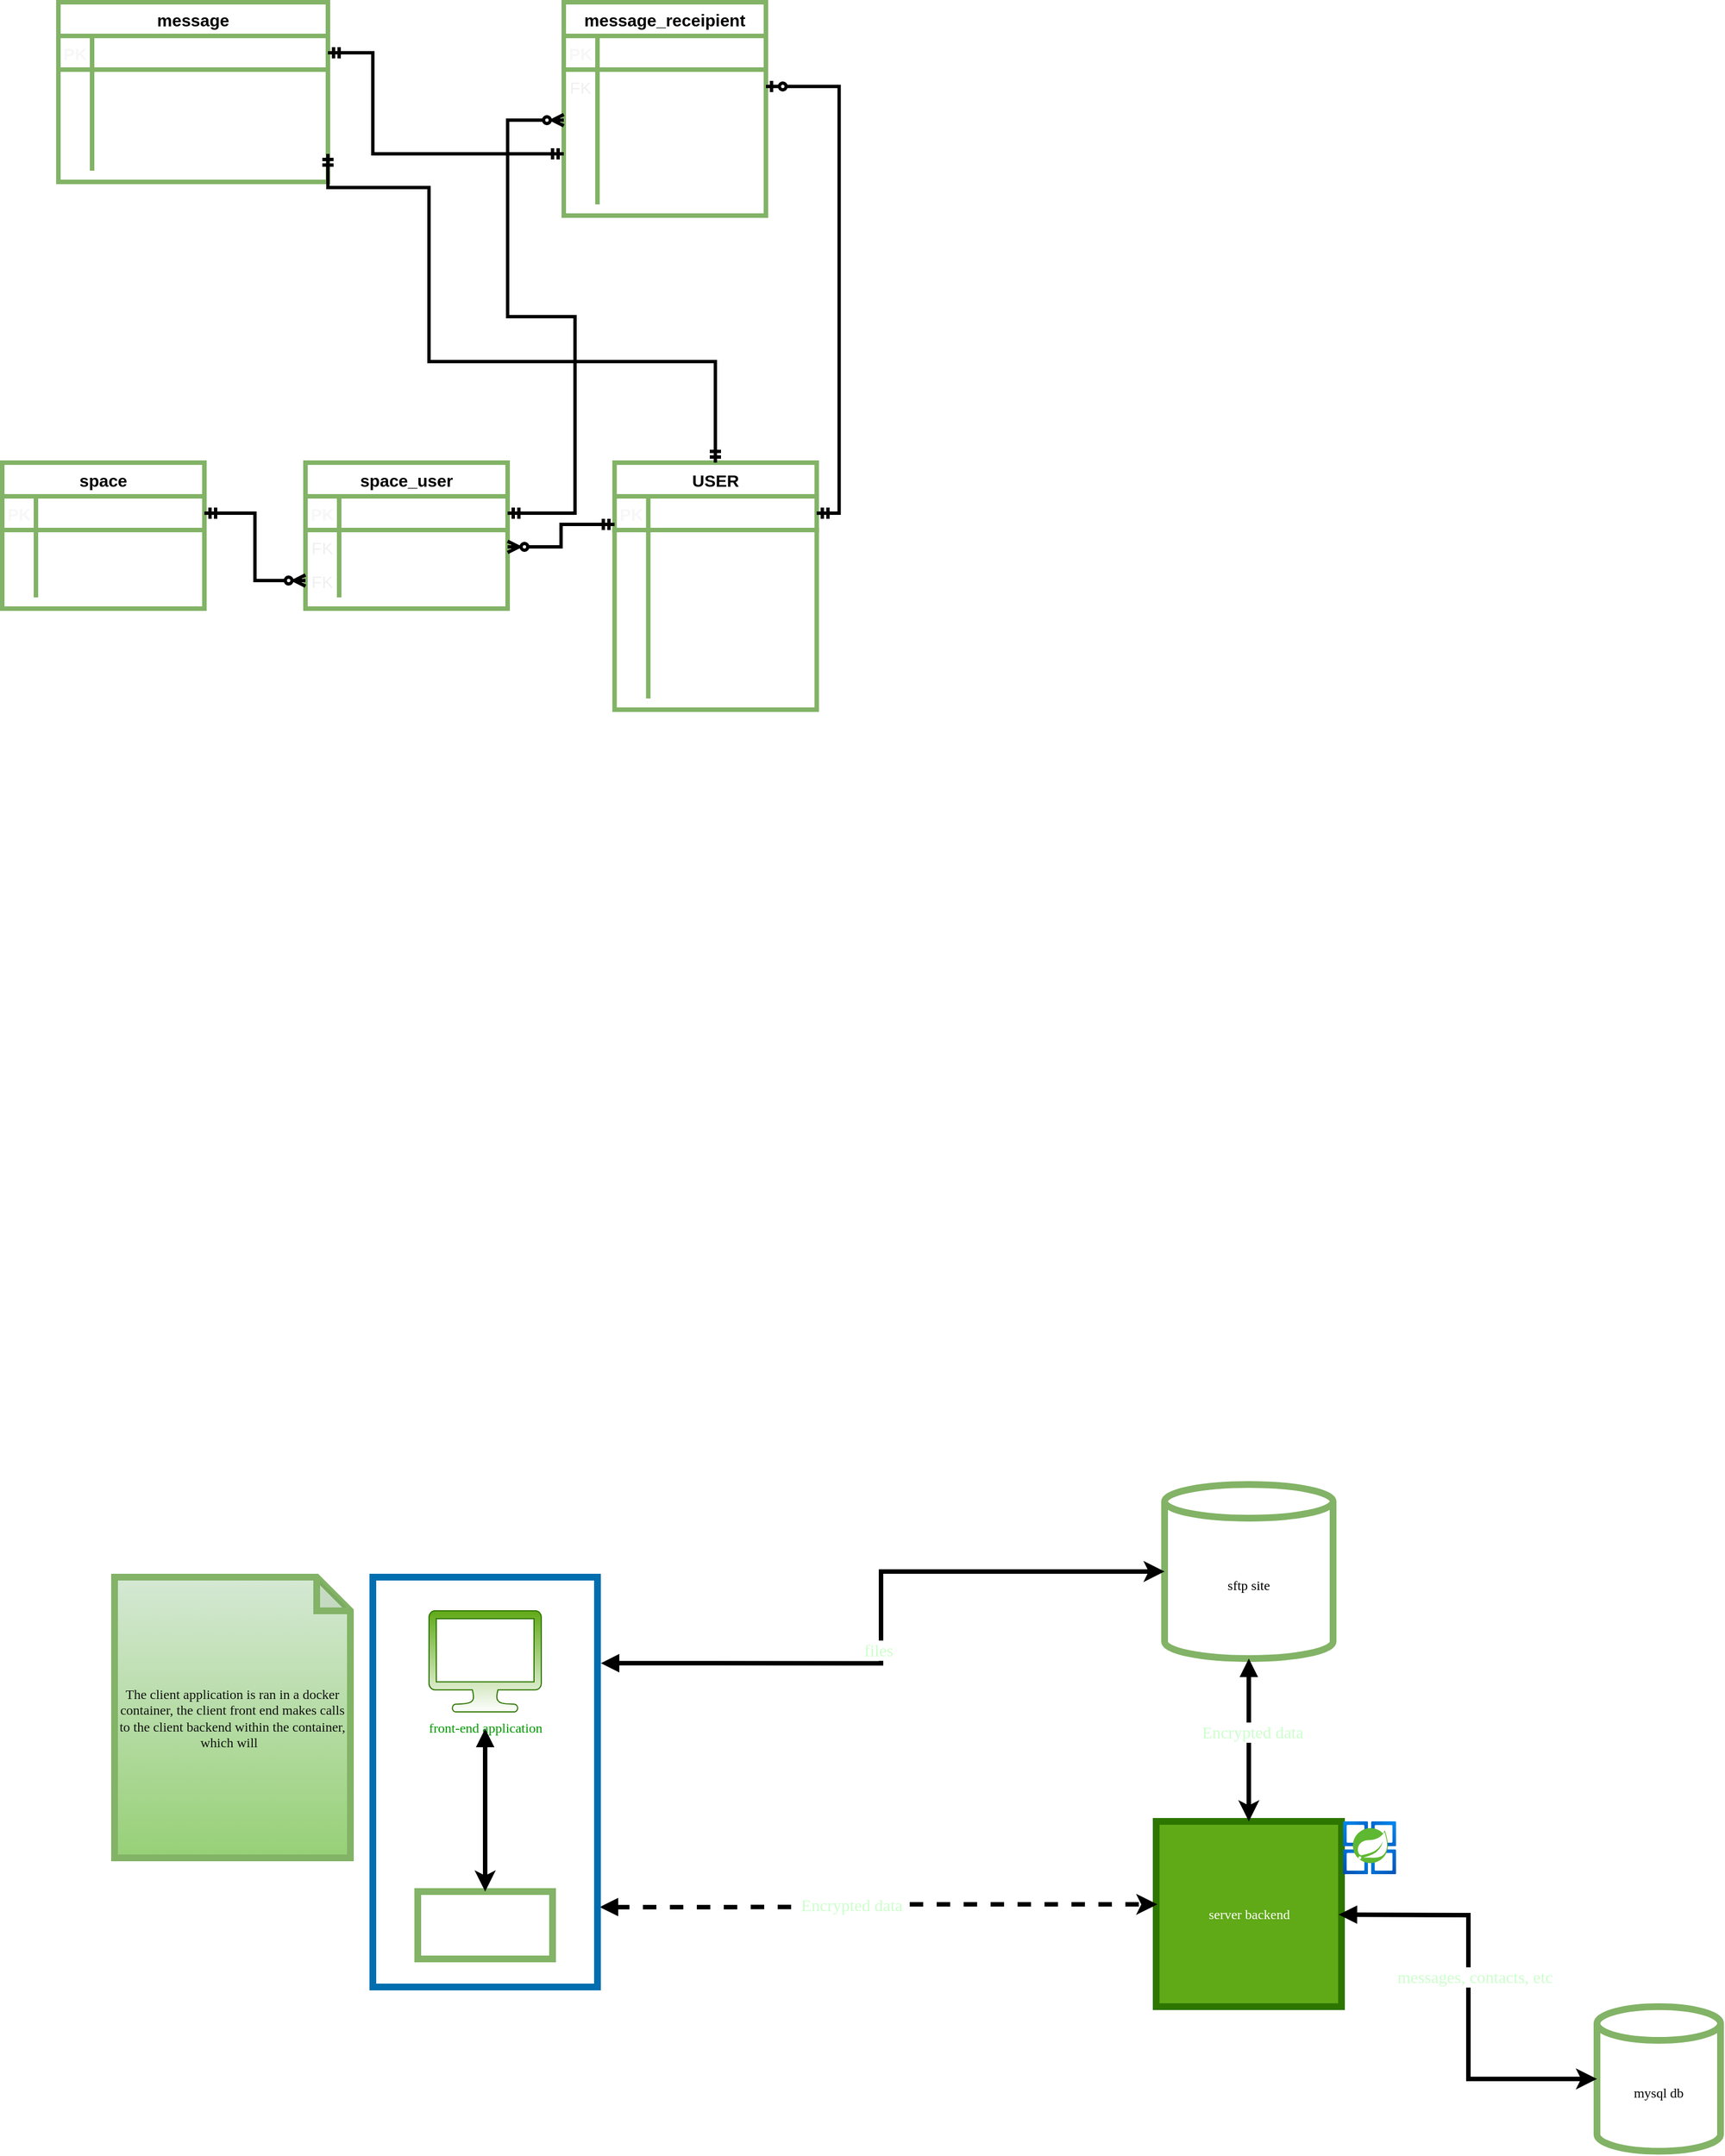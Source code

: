 <mxfile version="16.2.4" type="github">
  <diagram id="uitrMO1AaJZe0HgwEuxK" name="Page-1">
    <mxGraphModel dx="2470" dy="3178" grid="0" gridSize="10" guides="0" tooltips="1" connect="1" arrows="1" fold="1" page="1" pageScale="1" pageWidth="850" pageHeight="1100" math="0" shadow="0">
      <root>
        <mxCell id="0" />
        <mxCell id="1" parent="0" />
        <mxCell id="pYnr8Tc2lTxlnqV0wQ_2-9" value="mysql db" style="shape=cylinder3;whiteSpace=wrap;html=1;boundedLbl=1;backgroundOutline=1;size=15;fontFamily=Lucida Console;strokeWidth=6;gradientDirection=south;fillColor=none;strokeColor=#82b366;" parent="1" vertex="1">
          <mxGeometry x="1100" y="415" width="110" height="128.75" as="geometry" />
        </mxCell>
        <mxCell id="pYnr8Tc2lTxlnqV0wQ_2-22" value="sftp site&lt;br&gt;" style="shape=cylinder3;whiteSpace=wrap;html=1;boundedLbl=1;backgroundOutline=1;size=15;fontFamily=Lucida Console;strokeWidth=6;gradientDirection=south;fillColor=none;strokeColor=#82b366;" parent="1" vertex="1">
          <mxGeometry x="715" y="-50" width="150" height="155" as="geometry" />
        </mxCell>
        <mxCell id="pYnr8Tc2lTxlnqV0wQ_2-23" value="server backend" style="whiteSpace=wrap;html=1;aspect=fixed;shadow=0;labelBackgroundColor=none;fontFamily=Lucida Console;strokeWidth=6;gradientDirection=south;fillColor=#60a917;fontColor=#ffffff;strokeColor=#2D7600;" parent="1" vertex="1">
          <mxGeometry x="707.5" y="250" width="165" height="165" as="geometry" />
        </mxCell>
        <mxCell id="pYnr8Tc2lTxlnqV0wQ_2-38" style="edgeStyle=orthogonalEdgeStyle;rounded=0;jumpSize=6;orthogonalLoop=1;jettySize=auto;html=1;exitX=1.01;exitY=0.805;exitDx=0;exitDy=0;entryX=0.006;entryY=0.448;entryDx=0;entryDy=0;fontFamily=Lucida Console;fontColor=#CCFFCC;startArrow=block;startFill=1;sourcePerimeterSpacing=15;targetPerimeterSpacing=49;strokeWidth=4;strokeColor=default;dashed=1;exitPerimeter=0;entryPerimeter=0;" parent="1" source="pYnr8Tc2lTxlnqV0wQ_2-26" target="pYnr8Tc2lTxlnqV0wQ_2-23" edge="1">
          <mxGeometry relative="1" as="geometry" />
        </mxCell>
        <mxCell id="pYnr8Tc2lTxlnqV0wQ_2-41" value="Encrypted data" style="edgeLabel;html=1;align=center;verticalAlign=middle;resizable=0;points=[];fontFamily=Lucida Console;fontColor=#CCFFCC;fontSize=15;" parent="pYnr8Tc2lTxlnqV0wQ_2-38" vertex="1" connectable="0">
          <mxGeometry x="-0.102" y="3" relative="1" as="geometry">
            <mxPoint as="offset" />
          </mxGeometry>
        </mxCell>
        <mxCell id="pYnr8Tc2lTxlnqV0wQ_2-42" value="The client application is ran in a docker container, the client front end makes calls to the client backend within the container, which will&amp;nbsp;&amp;nbsp;" style="shape=note;whiteSpace=wrap;html=1;backgroundOutline=1;darkOpacity=0.05;shadow=0;labelBackgroundColor=none;fontFamily=Lucida Console;strokeWidth=6;fillColor=#d5e8d4;gradientDirection=south;strokeColor=#82b366;gradientColor=#97d077;labelBorderColor=none;fontColor=#121212;" parent="1" vertex="1">
          <mxGeometry x="-220" y="32.5" width="210" height="250" as="geometry" />
        </mxCell>
        <mxCell id="pYnr8Tc2lTxlnqV0wQ_2-50" value="" style="group" parent="1" vertex="1" connectable="0">
          <mxGeometry x="10" y="32.5" width="215.24" height="365" as="geometry" />
        </mxCell>
        <mxCell id="pYnr8Tc2lTxlnqV0wQ_2-5" value="front-end application" style="sketch=0;pointerEvents=1;shadow=0;dashed=0;html=1;strokeColor=#2D7600;fillColor=#60a917;labelPosition=center;verticalLabelPosition=bottom;verticalAlign=top;outlineConnect=0;align=center;shape=mxgraph.office.devices.lcd_monitor;fontColor=#009900;gradientColor=#ffffff;gradientDirection=south;fontFamily=Lucida Console;container=0;" parent="pYnr8Tc2lTxlnqV0wQ_2-50" vertex="1">
          <mxGeometry x="50" y="30" width="100" height="90" as="geometry" />
        </mxCell>
        <mxCell id="pYnr8Tc2lTxlnqV0wQ_2-7" value="client backend" style="rounded=0;whiteSpace=wrap;html=1;fontFamily=Lucida Console;strokeWidth=6;gradientDirection=south;fillColor=none;strokeColor=#82b366;fontColor=#FFFFFF;labelBackgroundColor=none;shadow=0;container=0;" parent="pYnr8Tc2lTxlnqV0wQ_2-50" vertex="1">
          <mxGeometry x="40" y="280" width="120" height="60" as="geometry" />
        </mxCell>
        <mxCell id="pYnr8Tc2lTxlnqV0wQ_2-16" style="edgeStyle=orthogonalEdgeStyle;rounded=0;orthogonalLoop=1;jettySize=auto;html=1;entryX=0.5;entryY=0;entryDx=0;entryDy=0;fontFamily=Lucida Console;fontColor=#CCFFCC;startArrow=block;startFill=1;sourcePerimeterSpacing=15;targetPerimeterSpacing=49;strokeWidth=4;jumpSize=6;" parent="pYnr8Tc2lTxlnqV0wQ_2-50" source="pYnr8Tc2lTxlnqV0wQ_2-5" target="pYnr8Tc2lTxlnqV0wQ_2-7" edge="1">
          <mxGeometry relative="1" as="geometry" />
        </mxCell>
        <mxCell id="pYnr8Tc2lTxlnqV0wQ_2-26" value="Docker Container" style="rounded=0;whiteSpace=wrap;html=1;shadow=0;labelBackgroundColor=none;fontFamily=Lucida Console;fontColor=#ffffff;strokeWidth=6;fillColor=none;gradientDirection=south;strokeColor=#006EAF;verticalAlign=top;container=0;" parent="pYnr8Tc2lTxlnqV0wQ_2-50" vertex="1">
          <mxGeometry width="200" height="365" as="geometry" />
        </mxCell>
        <mxCell id="LIlcAr5X8soDFpDNZf75-2" value="" style="shape=image;html=1;verticalAlign=top;verticalLabelPosition=bottom;labelBackgroundColor=#ffffff;imageAspect=0;aspect=fixed;image=https://cdn0.iconfinder.com/data/icons/social-media-2127/48/social_media_social_media_logo_docker-128.png;shadow=0;labelBorderColor=none;fontFamily=Lucida Console;fontSize=39;fontColor=#000033;strokeWidth=9;fillColor=default;gradientColor=none;gradientDirection=south;" vertex="1" parent="1">
          <mxGeometry x="170" y="-30" width="75" height="75" as="geometry" />
        </mxCell>
        <mxCell id="LIlcAr5X8soDFpDNZf75-8" style="edgeStyle=orthogonalEdgeStyle;rounded=0;jumpSize=6;orthogonalLoop=1;jettySize=auto;html=1;exitX=1.015;exitY=0.21;exitDx=0;exitDy=0;entryX=0;entryY=0.5;entryDx=0;entryDy=0;fontFamily=Lucida Console;fontColor=#CCFFCC;startArrow=block;startFill=1;sourcePerimeterSpacing=15;targetPerimeterSpacing=49;strokeWidth=4;strokeColor=default;exitPerimeter=0;entryPerimeter=0;" edge="1" parent="1" source="pYnr8Tc2lTxlnqV0wQ_2-26" target="pYnr8Tc2lTxlnqV0wQ_2-22">
          <mxGeometry relative="1" as="geometry">
            <mxPoint x="211" y="89.905" as="sourcePoint" />
            <mxPoint x="699.99" y="90.0" as="targetPoint" />
          </mxGeometry>
        </mxCell>
        <mxCell id="LIlcAr5X8soDFpDNZf75-9" value="files" style="edgeLabel;html=1;align=center;verticalAlign=middle;resizable=0;points=[];fontFamily=Lucida Console;fontColor=#CCFFCC;fontSize=15;" vertex="1" connectable="0" parent="LIlcAr5X8soDFpDNZf75-8">
          <mxGeometry x="-0.102" y="3" relative="1" as="geometry">
            <mxPoint as="offset" />
          </mxGeometry>
        </mxCell>
        <mxCell id="LIlcAr5X8soDFpDNZf75-11" style="edgeStyle=orthogonalEdgeStyle;rounded=0;jumpSize=6;orthogonalLoop=1;jettySize=auto;html=1;exitX=0.5;exitY=1;exitDx=0;exitDy=0;entryX=0.5;entryY=0;entryDx=0;entryDy=0;fontFamily=Lucida Console;fontColor=#CCFFCC;startArrow=block;startFill=1;sourcePerimeterSpacing=15;targetPerimeterSpacing=49;strokeWidth=4;strokeColor=default;exitPerimeter=0;" edge="1" parent="1" source="pYnr8Tc2lTxlnqV0wQ_2-22" target="pYnr8Tc2lTxlnqV0wQ_2-23">
          <mxGeometry relative="1" as="geometry">
            <mxPoint x="222" y="336.325" as="sourcePoint" />
            <mxPoint x="710.99" y="333.92" as="targetPoint" />
          </mxGeometry>
        </mxCell>
        <mxCell id="LIlcAr5X8soDFpDNZf75-12" value="Encrypted data" style="edgeLabel;html=1;align=center;verticalAlign=middle;resizable=0;points=[];fontFamily=Lucida Console;fontColor=#CCFFCC;fontSize=15;" vertex="1" connectable="0" parent="LIlcAr5X8soDFpDNZf75-11">
          <mxGeometry x="-0.102" y="3" relative="1" as="geometry">
            <mxPoint as="offset" />
          </mxGeometry>
        </mxCell>
        <mxCell id="LIlcAr5X8soDFpDNZf75-13" value="" style="aspect=fixed;html=1;points=[];align=center;image;fontSize=12;image=img/lib/azure2/compute/Azure_Spring_Cloud.svg;" vertex="1" parent="1">
          <mxGeometry x="872.5" y="250" width="50" height="47.06" as="geometry" />
        </mxCell>
        <mxCell id="LIlcAr5X8soDFpDNZf75-16" style="edgeStyle=orthogonalEdgeStyle;rounded=0;jumpSize=6;orthogonalLoop=1;jettySize=auto;html=1;entryX=0;entryY=0.5;entryDx=0;entryDy=0;fontFamily=Lucida Console;fontColor=#CCFFCC;startArrow=block;startFill=1;sourcePerimeterSpacing=15;targetPerimeterSpacing=49;strokeWidth=4;strokeColor=default;entryPerimeter=0;" edge="1" parent="1" target="pYnr8Tc2lTxlnqV0wQ_2-9">
          <mxGeometry relative="1" as="geometry">
            <mxPoint x="870" y="333" as="sourcePoint" />
            <mxPoint x="865" y="509" as="targetPoint" />
          </mxGeometry>
        </mxCell>
        <mxCell id="LIlcAr5X8soDFpDNZf75-17" value="messages, contacts, etc" style="edgeLabel;html=1;align=center;verticalAlign=middle;resizable=0;points=[];fontFamily=Lucida Console;fontColor=#CCFFCC;fontSize=15;" vertex="1" connectable="0" parent="LIlcAr5X8soDFpDNZf75-16">
          <mxGeometry x="-0.102" y="3" relative="1" as="geometry">
            <mxPoint x="2" y="1" as="offset" />
          </mxGeometry>
        </mxCell>
        <mxCell id="LIlcAr5X8soDFpDNZf75-38" value="USER" style="shape=table;startSize=30;container=1;collapsible=1;childLayout=tableLayout;fixedRows=1;rowLines=0;fontStyle=1;align=center;resizeLast=1;labelBackgroundColor=none;labelBorderColor=none;fontSize=15;strokeWidth=4;fillColor=none;gradientColor=#97d077;strokeColor=#82b366;" vertex="1" parent="1">
          <mxGeometry x="225.24" y="-960" width="180" height="220" as="geometry" />
        </mxCell>
        <mxCell id="LIlcAr5X8soDFpDNZf75-39" value="" style="shape=tableRow;horizontal=0;startSize=0;swimlaneHead=0;swimlaneBody=0;fillColor=none;collapsible=0;dropTarget=0;points=[[0,0.5],[1,0.5]];portConstraint=eastwest;top=0;left=0;right=0;bottom=1;labelBackgroundColor=none;labelBorderColor=none;fontSize=15;strokeWidth=4;gradientColor=#97d077;strokeColor=#82b366;" vertex="1" parent="LIlcAr5X8soDFpDNZf75-38">
          <mxGeometry y="30" width="180" height="30" as="geometry" />
        </mxCell>
        <mxCell id="LIlcAr5X8soDFpDNZf75-40" value="PK" style="shape=partialRectangle;connectable=0;fillColor=none;top=0;left=0;bottom=0;right=0;fontStyle=1;overflow=hidden;labelBackgroundColor=none;labelBorderColor=none;fontSize=15;fontColor=#F7F7F7;strokeWidth=4;" vertex="1" parent="LIlcAr5X8soDFpDNZf75-39">
          <mxGeometry width="30" height="30" as="geometry">
            <mxRectangle width="30" height="30" as="alternateBounds" />
          </mxGeometry>
        </mxCell>
        <mxCell id="LIlcAr5X8soDFpDNZf75-41" value="id" style="shape=partialRectangle;connectable=0;fillColor=none;top=0;left=0;bottom=0;right=0;align=left;spacingLeft=6;fontStyle=5;overflow=hidden;labelBackgroundColor=none;labelBorderColor=none;fontSize=15;fontColor=#FFFFFF;strokeWidth=4;" vertex="1" parent="LIlcAr5X8soDFpDNZf75-39">
          <mxGeometry x="30" width="150" height="30" as="geometry">
            <mxRectangle width="150" height="30" as="alternateBounds" />
          </mxGeometry>
        </mxCell>
        <mxCell id="LIlcAr5X8soDFpDNZf75-42" value="" style="shape=tableRow;horizontal=0;startSize=0;swimlaneHead=0;swimlaneBody=0;fillColor=none;collapsible=0;dropTarget=0;points=[[0,0.5],[1,0.5]];portConstraint=eastwest;top=0;left=0;right=0;bottom=0;labelBackgroundColor=none;labelBorderColor=none;fontSize=15;fontColor=#121212;strokeWidth=4;" vertex="1" parent="LIlcAr5X8soDFpDNZf75-38">
          <mxGeometry y="60" width="180" height="30" as="geometry" />
        </mxCell>
        <mxCell id="LIlcAr5X8soDFpDNZf75-43" value="" style="shape=partialRectangle;connectable=0;fillColor=none;top=0;left=0;bottom=0;right=0;editable=1;overflow=hidden;labelBackgroundColor=none;labelBorderColor=none;fontSize=15;fontColor=#F0F0F0;strokeWidth=4;" vertex="1" parent="LIlcAr5X8soDFpDNZf75-42">
          <mxGeometry width="30" height="30" as="geometry">
            <mxRectangle width="30" height="30" as="alternateBounds" />
          </mxGeometry>
        </mxCell>
        <mxCell id="LIlcAr5X8soDFpDNZf75-44" value="user_name" style="shape=partialRectangle;connectable=0;fillColor=none;top=0;left=0;bottom=0;right=0;align=left;spacingLeft=6;overflow=hidden;labelBackgroundColor=none;labelBorderColor=none;fontSize=15;fontColor=#FFFFFF;strokeWidth=4;" vertex="1" parent="LIlcAr5X8soDFpDNZf75-42">
          <mxGeometry x="30" width="150" height="30" as="geometry">
            <mxRectangle width="150" height="30" as="alternateBounds" />
          </mxGeometry>
        </mxCell>
        <mxCell id="LIlcAr5X8soDFpDNZf75-64" value="" style="shape=tableRow;horizontal=0;startSize=0;swimlaneHead=0;swimlaneBody=0;fillColor=none;collapsible=0;dropTarget=0;points=[[0,0.5],[1,0.5]];portConstraint=eastwest;top=0;left=0;right=0;bottom=0;labelBackgroundColor=none;labelBorderColor=none;fontSize=15;fontColor=#121212;strokeWidth=4;" vertex="1" parent="LIlcAr5X8soDFpDNZf75-38">
          <mxGeometry y="90" width="180" height="30" as="geometry" />
        </mxCell>
        <mxCell id="LIlcAr5X8soDFpDNZf75-65" value="" style="shape=partialRectangle;connectable=0;fillColor=none;top=0;left=0;bottom=0;right=0;editable=1;overflow=hidden;labelBackgroundColor=none;labelBorderColor=none;fontSize=15;fontColor=#F0F0F0;strokeWidth=4;" vertex="1" parent="LIlcAr5X8soDFpDNZf75-64">
          <mxGeometry width="30" height="30" as="geometry">
            <mxRectangle width="30" height="30" as="alternateBounds" />
          </mxGeometry>
        </mxCell>
        <mxCell id="LIlcAr5X8soDFpDNZf75-66" value="password" style="shape=partialRectangle;connectable=0;fillColor=none;top=0;left=0;bottom=0;right=0;align=left;spacingLeft=6;overflow=hidden;labelBackgroundColor=none;labelBorderColor=none;fontSize=15;fontColor=#FFFFFF;strokeWidth=4;" vertex="1" parent="LIlcAr5X8soDFpDNZf75-64">
          <mxGeometry x="30" width="150" height="30" as="geometry">
            <mxRectangle width="150" height="30" as="alternateBounds" />
          </mxGeometry>
        </mxCell>
        <mxCell id="LIlcAr5X8soDFpDNZf75-67" value="" style="shape=tableRow;horizontal=0;startSize=0;swimlaneHead=0;swimlaneBody=0;fillColor=none;collapsible=0;dropTarget=0;points=[[0,0.5],[1,0.5]];portConstraint=eastwest;top=0;left=0;right=0;bottom=0;labelBackgroundColor=none;labelBorderColor=none;fontSize=15;fontColor=#121212;strokeWidth=4;" vertex="1" parent="LIlcAr5X8soDFpDNZf75-38">
          <mxGeometry y="120" width="180" height="30" as="geometry" />
        </mxCell>
        <mxCell id="LIlcAr5X8soDFpDNZf75-68" value="" style="shape=partialRectangle;connectable=0;fillColor=none;top=0;left=0;bottom=0;right=0;editable=1;overflow=hidden;labelBackgroundColor=none;labelBorderColor=none;fontSize=15;fontColor=#F0F0F0;strokeWidth=4;" vertex="1" parent="LIlcAr5X8soDFpDNZf75-67">
          <mxGeometry width="30" height="30" as="geometry">
            <mxRectangle width="30" height="30" as="alternateBounds" />
          </mxGeometry>
        </mxCell>
        <mxCell id="LIlcAr5X8soDFpDNZf75-69" value="first name" style="shape=partialRectangle;connectable=0;fillColor=none;top=0;left=0;bottom=0;right=0;align=left;spacingLeft=6;overflow=hidden;labelBackgroundColor=none;labelBorderColor=none;fontSize=15;fontColor=#FFFFFF;strokeWidth=4;" vertex="1" parent="LIlcAr5X8soDFpDNZf75-67">
          <mxGeometry x="30" width="150" height="30" as="geometry">
            <mxRectangle width="150" height="30" as="alternateBounds" />
          </mxGeometry>
        </mxCell>
        <mxCell id="LIlcAr5X8soDFpDNZf75-76" value="" style="shape=tableRow;horizontal=0;startSize=0;swimlaneHead=0;swimlaneBody=0;fillColor=none;collapsible=0;dropTarget=0;points=[[0,0.5],[1,0.5]];portConstraint=eastwest;top=0;left=0;right=0;bottom=0;labelBackgroundColor=none;labelBorderColor=none;fontSize=15;fontColor=#121212;strokeWidth=4;" vertex="1" parent="LIlcAr5X8soDFpDNZf75-38">
          <mxGeometry y="150" width="180" height="30" as="geometry" />
        </mxCell>
        <mxCell id="LIlcAr5X8soDFpDNZf75-77" value="           " style="shape=partialRectangle;connectable=0;fillColor=none;top=0;left=0;bottom=0;right=0;editable=1;overflow=hidden;labelBackgroundColor=none;labelBorderColor=none;fontSize=15;fontColor=#F0F0F0;strokeWidth=4;" vertex="1" parent="LIlcAr5X8soDFpDNZf75-76">
          <mxGeometry width="30" height="30" as="geometry">
            <mxRectangle width="30" height="30" as="alternateBounds" />
          </mxGeometry>
        </mxCell>
        <mxCell id="LIlcAr5X8soDFpDNZf75-78" value="last_name" style="shape=partialRectangle;connectable=0;fillColor=none;top=0;left=0;bottom=0;right=0;align=left;spacingLeft=6;overflow=hidden;labelBackgroundColor=none;labelBorderColor=none;fontSize=15;fontColor=#FFFFFF;strokeWidth=4;" vertex="1" parent="LIlcAr5X8soDFpDNZf75-76">
          <mxGeometry x="30" width="150" height="30" as="geometry">
            <mxRectangle width="150" height="30" as="alternateBounds" />
          </mxGeometry>
        </mxCell>
        <mxCell id="LIlcAr5X8soDFpDNZf75-79" value="" style="shape=tableRow;horizontal=0;startSize=0;swimlaneHead=0;swimlaneBody=0;fillColor=none;collapsible=0;dropTarget=0;points=[[0,0.5],[1,0.5]];portConstraint=eastwest;top=0;left=0;right=0;bottom=0;labelBackgroundColor=none;labelBorderColor=none;fontSize=15;fontColor=#121212;strokeWidth=4;" vertex="1" parent="LIlcAr5X8soDFpDNZf75-38">
          <mxGeometry y="180" width="180" height="30" as="geometry" />
        </mxCell>
        <mxCell id="LIlcAr5X8soDFpDNZf75-80" value="           " style="shape=partialRectangle;connectable=0;fillColor=none;top=0;left=0;bottom=0;right=0;editable=1;overflow=hidden;labelBackgroundColor=none;labelBorderColor=none;fontSize=15;fontColor=#F0F0F0;strokeWidth=4;" vertex="1" parent="LIlcAr5X8soDFpDNZf75-79">
          <mxGeometry width="30" height="30" as="geometry">
            <mxRectangle width="30" height="30" as="alternateBounds" />
          </mxGeometry>
        </mxCell>
        <mxCell id="LIlcAr5X8soDFpDNZf75-81" value="biography" style="shape=partialRectangle;connectable=0;fillColor=none;top=0;left=0;bottom=0;right=0;align=left;spacingLeft=6;overflow=hidden;labelBackgroundColor=none;labelBorderColor=none;fontSize=15;fontColor=#FFFFFF;strokeWidth=4;" vertex="1" parent="LIlcAr5X8soDFpDNZf75-79">
          <mxGeometry x="30" width="150" height="30" as="geometry">
            <mxRectangle width="150" height="30" as="alternateBounds" />
          </mxGeometry>
        </mxCell>
        <mxCell id="LIlcAr5X8soDFpDNZf75-82" value="message_receipient" style="shape=table;startSize=30;container=1;collapsible=1;childLayout=tableLayout;fixedRows=1;rowLines=0;fontStyle=1;align=center;resizeLast=1;labelBackgroundColor=none;labelBorderColor=none;fontSize=15;strokeWidth=4;fillColor=none;gradientColor=#97d077;strokeColor=#82b366;" vertex="1" parent="1">
          <mxGeometry x="180" y="-1370" width="180" height="190" as="geometry" />
        </mxCell>
        <mxCell id="LIlcAr5X8soDFpDNZf75-83" value="" style="shape=tableRow;horizontal=0;startSize=0;swimlaneHead=0;swimlaneBody=0;fillColor=none;collapsible=0;dropTarget=0;points=[[0,0.5],[1,0.5]];portConstraint=eastwest;top=0;left=0;right=0;bottom=1;labelBackgroundColor=none;labelBorderColor=none;fontSize=15;strokeWidth=4;gradientColor=#97d077;strokeColor=#82b366;" vertex="1" parent="LIlcAr5X8soDFpDNZf75-82">
          <mxGeometry y="30" width="180" height="30" as="geometry" />
        </mxCell>
        <mxCell id="LIlcAr5X8soDFpDNZf75-84" value="PK" style="shape=partialRectangle;connectable=0;fillColor=none;top=0;left=0;bottom=0;right=0;fontStyle=1;overflow=hidden;labelBackgroundColor=none;labelBorderColor=none;fontSize=15;fontColor=#F7F7F7;strokeWidth=4;" vertex="1" parent="LIlcAr5X8soDFpDNZf75-83">
          <mxGeometry width="30" height="30" as="geometry">
            <mxRectangle width="30" height="30" as="alternateBounds" />
          </mxGeometry>
        </mxCell>
        <mxCell id="LIlcAr5X8soDFpDNZf75-85" value="id" style="shape=partialRectangle;connectable=0;fillColor=none;top=0;left=0;bottom=0;right=0;align=left;spacingLeft=6;fontStyle=5;overflow=hidden;labelBackgroundColor=none;labelBorderColor=none;fontSize=15;fontColor=#FFFFFF;strokeWidth=4;" vertex="1" parent="LIlcAr5X8soDFpDNZf75-83">
          <mxGeometry x="30" width="150" height="30" as="geometry">
            <mxRectangle width="150" height="30" as="alternateBounds" />
          </mxGeometry>
        </mxCell>
        <mxCell id="LIlcAr5X8soDFpDNZf75-89" value="" style="shape=tableRow;horizontal=0;startSize=0;swimlaneHead=0;swimlaneBody=0;fillColor=none;collapsible=0;dropTarget=0;points=[[0,0.5],[1,0.5]];portConstraint=eastwest;top=0;left=0;right=0;bottom=0;labelBackgroundColor=none;labelBorderColor=none;fontSize=15;fontColor=#121212;strokeWidth=4;" vertex="1" parent="LIlcAr5X8soDFpDNZf75-82">
          <mxGeometry y="60" width="180" height="30" as="geometry" />
        </mxCell>
        <mxCell id="LIlcAr5X8soDFpDNZf75-90" value="FK" style="shape=partialRectangle;connectable=0;fillColor=none;top=0;left=0;bottom=0;right=0;editable=1;overflow=hidden;labelBackgroundColor=none;labelBorderColor=none;fontSize=15;fontColor=#F0F0F0;strokeWidth=4;" vertex="1" parent="LIlcAr5X8soDFpDNZf75-89">
          <mxGeometry width="30" height="30" as="geometry">
            <mxRectangle width="30" height="30" as="alternateBounds" />
          </mxGeometry>
        </mxCell>
        <mxCell id="LIlcAr5X8soDFpDNZf75-91" value="RECIPIENT_ID" style="shape=partialRectangle;connectable=0;fillColor=none;top=0;left=0;bottom=0;right=0;align=left;spacingLeft=6;overflow=hidden;labelBackgroundColor=none;labelBorderColor=none;fontSize=15;fontColor=#FFFFFF;strokeWidth=4;" vertex="1" parent="LIlcAr5X8soDFpDNZf75-89">
          <mxGeometry x="30" width="150" height="30" as="geometry">
            <mxRectangle width="150" height="30" as="alternateBounds" />
          </mxGeometry>
        </mxCell>
        <mxCell id="LIlcAr5X8soDFpDNZf75-92" value="" style="shape=tableRow;horizontal=0;startSize=0;swimlaneHead=0;swimlaneBody=0;fillColor=none;collapsible=0;dropTarget=0;points=[[0,0.5],[1,0.5]];portConstraint=eastwest;top=0;left=0;right=0;bottom=0;labelBackgroundColor=none;labelBorderColor=none;fontSize=15;fontColor=#121212;strokeWidth=4;" vertex="1" parent="LIlcAr5X8soDFpDNZf75-82">
          <mxGeometry y="90" width="180" height="30" as="geometry" />
        </mxCell>
        <mxCell id="LIlcAr5X8soDFpDNZf75-93" value="" style="shape=partialRectangle;connectable=0;fillColor=none;top=0;left=0;bottom=0;right=0;editable=1;overflow=hidden;labelBackgroundColor=none;labelBorderColor=none;fontSize=15;fontColor=#F0F0F0;strokeWidth=4;" vertex="1" parent="LIlcAr5X8soDFpDNZf75-92">
          <mxGeometry width="30" height="30" as="geometry">
            <mxRectangle width="30" height="30" as="alternateBounds" />
          </mxGeometry>
        </mxCell>
        <mxCell id="LIlcAr5X8soDFpDNZf75-94" value="SPACE_USER_ID " style="shape=partialRectangle;connectable=0;fillColor=none;top=0;left=0;bottom=0;right=0;align=left;spacingLeft=6;overflow=hidden;labelBackgroundColor=none;labelBorderColor=none;fontSize=15;fontColor=#FFFFFF;strokeWidth=4;" vertex="1" parent="LIlcAr5X8soDFpDNZf75-92">
          <mxGeometry x="30" width="150" height="30" as="geometry">
            <mxRectangle width="150" height="30" as="alternateBounds" />
          </mxGeometry>
        </mxCell>
        <mxCell id="LIlcAr5X8soDFpDNZf75-95" value="" style="shape=tableRow;horizontal=0;startSize=0;swimlaneHead=0;swimlaneBody=0;fillColor=none;collapsible=0;dropTarget=0;points=[[0,0.5],[1,0.5]];portConstraint=eastwest;top=0;left=0;right=0;bottom=0;labelBackgroundColor=none;labelBorderColor=none;fontSize=15;fontColor=#121212;strokeWidth=4;" vertex="1" parent="LIlcAr5X8soDFpDNZf75-82">
          <mxGeometry y="120" width="180" height="30" as="geometry" />
        </mxCell>
        <mxCell id="LIlcAr5X8soDFpDNZf75-96" value="           " style="shape=partialRectangle;connectable=0;fillColor=none;top=0;left=0;bottom=0;right=0;editable=1;overflow=hidden;labelBackgroundColor=none;labelBorderColor=none;fontSize=15;fontColor=#F0F0F0;strokeWidth=4;" vertex="1" parent="LIlcAr5X8soDFpDNZf75-95">
          <mxGeometry width="30" height="30" as="geometry">
            <mxRectangle width="30" height="30" as="alternateBounds" />
          </mxGeometry>
        </mxCell>
        <mxCell id="LIlcAr5X8soDFpDNZf75-97" value="MESSAGE_ID" style="shape=partialRectangle;connectable=0;fillColor=none;top=0;left=0;bottom=0;right=0;align=left;spacingLeft=6;overflow=hidden;labelBackgroundColor=none;labelBorderColor=none;fontSize=15;fontColor=#FFFFFF;strokeWidth=4;" vertex="1" parent="LIlcAr5X8soDFpDNZf75-95">
          <mxGeometry x="30" width="150" height="30" as="geometry">
            <mxRectangle width="150" height="30" as="alternateBounds" />
          </mxGeometry>
        </mxCell>
        <mxCell id="LIlcAr5X8soDFpDNZf75-98" value="" style="shape=tableRow;horizontal=0;startSize=0;swimlaneHead=0;swimlaneBody=0;fillColor=none;collapsible=0;dropTarget=0;points=[[0,0.5],[1,0.5]];portConstraint=eastwest;top=0;left=0;right=0;bottom=0;labelBackgroundColor=none;labelBorderColor=none;fontSize=15;fontColor=#121212;strokeWidth=4;" vertex="1" parent="LIlcAr5X8soDFpDNZf75-82">
          <mxGeometry y="150" width="180" height="30" as="geometry" />
        </mxCell>
        <mxCell id="LIlcAr5X8soDFpDNZf75-99" value="           " style="shape=partialRectangle;connectable=0;fillColor=none;top=0;left=0;bottom=0;right=0;editable=1;overflow=hidden;labelBackgroundColor=none;labelBorderColor=none;fontSize=15;fontColor=#F0F0F0;strokeWidth=4;" vertex="1" parent="LIlcAr5X8soDFpDNZf75-98">
          <mxGeometry width="30" height="30" as="geometry">
            <mxRectangle width="30" height="30" as="alternateBounds" />
          </mxGeometry>
        </mxCell>
        <mxCell id="LIlcAr5X8soDFpDNZf75-100" value="IS READ" style="shape=partialRectangle;connectable=0;fillColor=none;top=0;left=0;bottom=0;right=0;align=left;spacingLeft=6;overflow=hidden;labelBackgroundColor=none;labelBorderColor=none;fontSize=15;fontColor=#FFFFFF;strokeWidth=4;" vertex="1" parent="LIlcAr5X8soDFpDNZf75-98">
          <mxGeometry x="30" width="150" height="30" as="geometry">
            <mxRectangle width="150" height="30" as="alternateBounds" />
          </mxGeometry>
        </mxCell>
        <mxCell id="LIlcAr5X8soDFpDNZf75-101" value="space" style="shape=table;startSize=30;container=1;collapsible=1;childLayout=tableLayout;fixedRows=1;rowLines=0;fontStyle=1;align=center;resizeLast=1;labelBackgroundColor=none;labelBorderColor=none;fontSize=15;strokeWidth=4;fillColor=none;gradientColor=#97d077;strokeColor=#82b366;" vertex="1" parent="1">
          <mxGeometry x="-320" y="-960" width="180" height="130" as="geometry" />
        </mxCell>
        <mxCell id="LIlcAr5X8soDFpDNZf75-102" value="" style="shape=tableRow;horizontal=0;startSize=0;swimlaneHead=0;swimlaneBody=0;fillColor=none;collapsible=0;dropTarget=0;points=[[0,0.5],[1,0.5]];portConstraint=eastwest;top=0;left=0;right=0;bottom=1;labelBackgroundColor=none;labelBorderColor=none;fontSize=15;strokeWidth=4;gradientColor=#97d077;strokeColor=#82b366;" vertex="1" parent="LIlcAr5X8soDFpDNZf75-101">
          <mxGeometry y="30" width="180" height="30" as="geometry" />
        </mxCell>
        <mxCell id="LIlcAr5X8soDFpDNZf75-103" value="PK" style="shape=partialRectangle;connectable=0;fillColor=none;top=0;left=0;bottom=0;right=0;fontStyle=1;overflow=hidden;labelBackgroundColor=none;labelBorderColor=none;fontSize=15;fontColor=#F7F7F7;strokeWidth=4;" vertex="1" parent="LIlcAr5X8soDFpDNZf75-102">
          <mxGeometry width="30" height="30" as="geometry">
            <mxRectangle width="30" height="30" as="alternateBounds" />
          </mxGeometry>
        </mxCell>
        <mxCell id="LIlcAr5X8soDFpDNZf75-104" value="id" style="shape=partialRectangle;connectable=0;fillColor=none;top=0;left=0;bottom=0;right=0;align=left;spacingLeft=6;fontStyle=5;overflow=hidden;labelBackgroundColor=none;labelBorderColor=none;fontSize=15;fontColor=#FFFFFF;strokeWidth=4;" vertex="1" parent="LIlcAr5X8soDFpDNZf75-102">
          <mxGeometry x="30" width="150" height="30" as="geometry">
            <mxRectangle width="150" height="30" as="alternateBounds" />
          </mxGeometry>
        </mxCell>
        <mxCell id="LIlcAr5X8soDFpDNZf75-105" value="" style="shape=tableRow;horizontal=0;startSize=0;swimlaneHead=0;swimlaneBody=0;fillColor=none;collapsible=0;dropTarget=0;points=[[0,0.5],[1,0.5]];portConstraint=eastwest;top=0;left=0;right=0;bottom=0;labelBackgroundColor=none;labelBorderColor=none;fontSize=15;fontColor=#121212;strokeWidth=4;" vertex="1" parent="LIlcAr5X8soDFpDNZf75-101">
          <mxGeometry y="60" width="180" height="30" as="geometry" />
        </mxCell>
        <mxCell id="LIlcAr5X8soDFpDNZf75-106" value="" style="shape=partialRectangle;connectable=0;fillColor=none;top=0;left=0;bottom=0;right=0;editable=1;overflow=hidden;labelBackgroundColor=none;labelBorderColor=none;fontSize=15;fontColor=#F0F0F0;strokeWidth=4;" vertex="1" parent="LIlcAr5X8soDFpDNZf75-105">
          <mxGeometry width="30" height="30" as="geometry">
            <mxRectangle width="30" height="30" as="alternateBounds" />
          </mxGeometry>
        </mxCell>
        <mxCell id="LIlcAr5X8soDFpDNZf75-107" value="name" style="shape=partialRectangle;connectable=0;fillColor=none;top=0;left=0;bottom=0;right=0;align=left;spacingLeft=6;overflow=hidden;labelBackgroundColor=none;labelBorderColor=none;fontSize=15;fontColor=#FFFFFF;strokeWidth=4;" vertex="1" parent="LIlcAr5X8soDFpDNZf75-105">
          <mxGeometry x="30" width="150" height="30" as="geometry">
            <mxRectangle width="150" height="30" as="alternateBounds" />
          </mxGeometry>
        </mxCell>
        <mxCell id="LIlcAr5X8soDFpDNZf75-108" value="" style="shape=tableRow;horizontal=0;startSize=0;swimlaneHead=0;swimlaneBody=0;fillColor=none;collapsible=0;dropTarget=0;points=[[0,0.5],[1,0.5]];portConstraint=eastwest;top=0;left=0;right=0;bottom=0;labelBackgroundColor=none;labelBorderColor=none;fontSize=15;fontColor=#121212;strokeWidth=4;" vertex="1" parent="LIlcAr5X8soDFpDNZf75-101">
          <mxGeometry y="90" width="180" height="30" as="geometry" />
        </mxCell>
        <mxCell id="LIlcAr5X8soDFpDNZf75-109" value="" style="shape=partialRectangle;connectable=0;fillColor=none;top=0;left=0;bottom=0;right=0;editable=1;overflow=hidden;labelBackgroundColor=none;labelBorderColor=none;fontSize=15;fontColor=#F0F0F0;strokeWidth=4;" vertex="1" parent="LIlcAr5X8soDFpDNZf75-108">
          <mxGeometry width="30" height="30" as="geometry">
            <mxRectangle width="30" height="30" as="alternateBounds" />
          </mxGeometry>
        </mxCell>
        <mxCell id="LIlcAr5X8soDFpDNZf75-110" value="created_date" style="shape=partialRectangle;connectable=0;fillColor=none;top=0;left=0;bottom=0;right=0;align=left;spacingLeft=6;overflow=hidden;labelBackgroundColor=none;labelBorderColor=none;fontSize=15;fontColor=#FFFFFF;strokeWidth=4;" vertex="1" parent="LIlcAr5X8soDFpDNZf75-108">
          <mxGeometry x="30" width="150" height="30" as="geometry">
            <mxRectangle width="150" height="30" as="alternateBounds" />
          </mxGeometry>
        </mxCell>
        <mxCell id="LIlcAr5X8soDFpDNZf75-139" value="message" style="shape=table;startSize=30;container=1;collapsible=1;childLayout=tableLayout;fixedRows=1;rowLines=0;fontStyle=1;align=center;resizeLast=1;labelBackgroundColor=none;labelBorderColor=none;fontSize=15;strokeWidth=4;fillColor=none;gradientColor=#97d077;strokeColor=#82b366;" vertex="1" parent="1">
          <mxGeometry x="-270" y="-1370" width="240" height="160" as="geometry" />
        </mxCell>
        <mxCell id="LIlcAr5X8soDFpDNZf75-140" value="" style="shape=tableRow;horizontal=0;startSize=0;swimlaneHead=0;swimlaneBody=0;fillColor=none;collapsible=0;dropTarget=0;points=[[0,0.5],[1,0.5]];portConstraint=eastwest;top=0;left=0;right=0;bottom=1;labelBackgroundColor=none;labelBorderColor=none;fontSize=15;strokeWidth=4;gradientColor=#97d077;strokeColor=#82b366;" vertex="1" parent="LIlcAr5X8soDFpDNZf75-139">
          <mxGeometry y="30" width="240" height="30" as="geometry" />
        </mxCell>
        <mxCell id="LIlcAr5X8soDFpDNZf75-141" value="PK" style="shape=partialRectangle;connectable=0;fillColor=none;top=0;left=0;bottom=0;right=0;fontStyle=1;overflow=hidden;labelBackgroundColor=none;labelBorderColor=none;fontSize=15;fontColor=#F7F7F7;strokeWidth=4;" vertex="1" parent="LIlcAr5X8soDFpDNZf75-140">
          <mxGeometry width="30" height="30" as="geometry">
            <mxRectangle width="30" height="30" as="alternateBounds" />
          </mxGeometry>
        </mxCell>
        <mxCell id="LIlcAr5X8soDFpDNZf75-142" value="id" style="shape=partialRectangle;connectable=0;fillColor=none;top=0;left=0;bottom=0;right=0;align=left;spacingLeft=6;fontStyle=5;overflow=hidden;labelBackgroundColor=none;labelBorderColor=none;fontSize=15;fontColor=#FFFFFF;strokeWidth=4;" vertex="1" parent="LIlcAr5X8soDFpDNZf75-140">
          <mxGeometry x="30" width="210" height="30" as="geometry">
            <mxRectangle width="210" height="30" as="alternateBounds" />
          </mxGeometry>
        </mxCell>
        <mxCell id="LIlcAr5X8soDFpDNZf75-143" value="" style="shape=tableRow;horizontal=0;startSize=0;swimlaneHead=0;swimlaneBody=0;fillColor=none;collapsible=0;dropTarget=0;points=[[0,0.5],[1,0.5]];portConstraint=eastwest;top=0;left=0;right=0;bottom=0;labelBackgroundColor=none;labelBorderColor=none;fontSize=15;fontColor=#121212;strokeWidth=4;" vertex="1" parent="LIlcAr5X8soDFpDNZf75-139">
          <mxGeometry y="60" width="240" height="30" as="geometry" />
        </mxCell>
        <mxCell id="LIlcAr5X8soDFpDNZf75-144" value="" style="shape=partialRectangle;connectable=0;fillColor=none;top=0;left=0;bottom=0;right=0;editable=1;overflow=hidden;labelBackgroundColor=none;labelBorderColor=none;fontSize=15;fontColor=#F0F0F0;strokeWidth=4;" vertex="1" parent="LIlcAr5X8soDFpDNZf75-143">
          <mxGeometry width="30" height="30" as="geometry">
            <mxRectangle width="30" height="30" as="alternateBounds" />
          </mxGeometry>
        </mxCell>
        <mxCell id="LIlcAr5X8soDFpDNZf75-145" value="MESSAGE_BODY" style="shape=partialRectangle;connectable=0;fillColor=none;top=0;left=0;bottom=0;right=0;align=left;spacingLeft=6;overflow=hidden;labelBackgroundColor=none;labelBorderColor=none;fontSize=15;fontColor=#FFFFFF;strokeWidth=4;" vertex="1" parent="LIlcAr5X8soDFpDNZf75-143">
          <mxGeometry x="30" width="210" height="30" as="geometry">
            <mxRectangle width="210" height="30" as="alternateBounds" />
          </mxGeometry>
        </mxCell>
        <mxCell id="LIlcAr5X8soDFpDNZf75-146" value="" style="shape=tableRow;horizontal=0;startSize=0;swimlaneHead=0;swimlaneBody=0;fillColor=none;collapsible=0;dropTarget=0;points=[[0,0.5],[1,0.5]];portConstraint=eastwest;top=0;left=0;right=0;bottom=0;labelBackgroundColor=none;labelBorderColor=none;fontSize=15;fontColor=#121212;strokeWidth=4;" vertex="1" parent="LIlcAr5X8soDFpDNZf75-139">
          <mxGeometry y="90" width="240" height="30" as="geometry" />
        </mxCell>
        <mxCell id="LIlcAr5X8soDFpDNZf75-147" value="" style="shape=partialRectangle;connectable=0;fillColor=none;top=0;left=0;bottom=0;right=0;editable=1;overflow=hidden;labelBackgroundColor=none;labelBorderColor=none;fontSize=15;fontColor=#F0F0F0;strokeWidth=4;" vertex="1" parent="LIlcAr5X8soDFpDNZf75-146">
          <mxGeometry width="30" height="30" as="geometry">
            <mxRectangle width="30" height="30" as="alternateBounds" />
          </mxGeometry>
        </mxCell>
        <mxCell id="LIlcAr5X8soDFpDNZf75-148" value="TIMESTAMP" style="shape=partialRectangle;connectable=0;fillColor=none;top=0;left=0;bottom=0;right=0;align=left;spacingLeft=6;overflow=hidden;labelBackgroundColor=none;labelBorderColor=none;fontSize=15;fontColor=#FFFFFF;strokeWidth=4;" vertex="1" parent="LIlcAr5X8soDFpDNZf75-146">
          <mxGeometry x="30" width="210" height="30" as="geometry">
            <mxRectangle width="210" height="30" as="alternateBounds" />
          </mxGeometry>
        </mxCell>
        <mxCell id="LIlcAr5X8soDFpDNZf75-181" value="" style="shape=tableRow;horizontal=0;startSize=0;swimlaneHead=0;swimlaneBody=0;fillColor=none;collapsible=0;dropTarget=0;points=[[0,0.5],[1,0.5]];portConstraint=eastwest;top=0;left=0;right=0;bottom=0;labelBackgroundColor=none;labelBorderColor=none;fontSize=15;fontColor=#121212;strokeWidth=4;" vertex="1" parent="LIlcAr5X8soDFpDNZf75-139">
          <mxGeometry y="120" width="240" height="30" as="geometry" />
        </mxCell>
        <mxCell id="LIlcAr5X8soDFpDNZf75-182" value="" style="shape=partialRectangle;connectable=0;fillColor=none;top=0;left=0;bottom=0;right=0;editable=1;overflow=hidden;labelBackgroundColor=none;labelBorderColor=none;fontSize=15;fontColor=#F0F0F0;strokeWidth=4;" vertex="1" parent="LIlcAr5X8soDFpDNZf75-181">
          <mxGeometry width="30" height="30" as="geometry">
            <mxRectangle width="30" height="30" as="alternateBounds" />
          </mxGeometry>
        </mxCell>
        <mxCell id="LIlcAr5X8soDFpDNZf75-183" value="CREATOR_ID" style="shape=partialRectangle;connectable=0;fillColor=none;top=0;left=0;bottom=0;right=0;align=left;spacingLeft=6;overflow=hidden;labelBackgroundColor=none;labelBorderColor=none;fontSize=15;fontColor=#FFFFFF;strokeWidth=4;" vertex="1" parent="LIlcAr5X8soDFpDNZf75-181">
          <mxGeometry x="30" width="210" height="30" as="geometry">
            <mxRectangle width="210" height="30" as="alternateBounds" />
          </mxGeometry>
        </mxCell>
        <mxCell id="LIlcAr5X8soDFpDNZf75-158" value="space_user" style="shape=table;startSize=30;container=1;collapsible=1;childLayout=tableLayout;fixedRows=1;rowLines=0;fontStyle=1;align=center;resizeLast=1;labelBackgroundColor=none;labelBorderColor=none;fontSize=15;strokeWidth=4;fillColor=none;gradientColor=#97d077;strokeColor=#82b366;" vertex="1" parent="1">
          <mxGeometry x="-50" y="-960" width="180" height="130" as="geometry" />
        </mxCell>
        <mxCell id="LIlcAr5X8soDFpDNZf75-159" value="" style="shape=tableRow;horizontal=0;startSize=0;swimlaneHead=0;swimlaneBody=0;fillColor=none;collapsible=0;dropTarget=0;points=[[0,0.5],[1,0.5]];portConstraint=eastwest;top=0;left=0;right=0;bottom=1;labelBackgroundColor=none;labelBorderColor=none;fontSize=15;strokeWidth=4;gradientColor=#97d077;strokeColor=#82b366;" vertex="1" parent="LIlcAr5X8soDFpDNZf75-158">
          <mxGeometry y="30" width="180" height="30" as="geometry" />
        </mxCell>
        <mxCell id="LIlcAr5X8soDFpDNZf75-160" value="PK" style="shape=partialRectangle;connectable=0;fillColor=none;top=0;left=0;bottom=0;right=0;fontStyle=1;overflow=hidden;labelBackgroundColor=none;labelBorderColor=none;fontSize=15;fontColor=#F7F7F7;strokeWidth=4;" vertex="1" parent="LIlcAr5X8soDFpDNZf75-159">
          <mxGeometry width="30" height="30" as="geometry">
            <mxRectangle width="30" height="30" as="alternateBounds" />
          </mxGeometry>
        </mxCell>
        <mxCell id="LIlcAr5X8soDFpDNZf75-161" value="id" style="shape=partialRectangle;connectable=0;fillColor=none;top=0;left=0;bottom=0;right=0;align=left;spacingLeft=6;fontStyle=5;overflow=hidden;labelBackgroundColor=none;labelBorderColor=none;fontSize=15;fontColor=#FFFFFF;strokeWidth=4;" vertex="1" parent="LIlcAr5X8soDFpDNZf75-159">
          <mxGeometry x="30" width="150" height="30" as="geometry">
            <mxRectangle width="150" height="30" as="alternateBounds" />
          </mxGeometry>
        </mxCell>
        <mxCell id="LIlcAr5X8soDFpDNZf75-162" value="" style="shape=tableRow;horizontal=0;startSize=0;swimlaneHead=0;swimlaneBody=0;fillColor=none;collapsible=0;dropTarget=0;points=[[0,0.5],[1,0.5]];portConstraint=eastwest;top=0;left=0;right=0;bottom=0;labelBackgroundColor=none;labelBorderColor=none;fontSize=15;fontColor=#121212;strokeWidth=4;" vertex="1" parent="LIlcAr5X8soDFpDNZf75-158">
          <mxGeometry y="60" width="180" height="30" as="geometry" />
        </mxCell>
        <mxCell id="LIlcAr5X8soDFpDNZf75-163" value="FK" style="shape=partialRectangle;connectable=0;fillColor=none;top=0;left=0;bottom=0;right=0;editable=1;overflow=hidden;labelBackgroundColor=none;labelBorderColor=none;fontSize=15;fontColor=#F0F0F0;strokeWidth=4;" vertex="1" parent="LIlcAr5X8soDFpDNZf75-162">
          <mxGeometry width="30" height="30" as="geometry">
            <mxRectangle width="30" height="30" as="alternateBounds" />
          </mxGeometry>
        </mxCell>
        <mxCell id="LIlcAr5X8soDFpDNZf75-164" value="user_id" style="shape=partialRectangle;connectable=0;fillColor=none;top=0;left=0;bottom=0;right=0;align=left;spacingLeft=6;overflow=hidden;labelBackgroundColor=none;labelBorderColor=none;fontSize=15;fontColor=#FFFFFF;strokeWidth=4;" vertex="1" parent="LIlcAr5X8soDFpDNZf75-162">
          <mxGeometry x="30" width="150" height="30" as="geometry">
            <mxRectangle width="150" height="30" as="alternateBounds" />
          </mxGeometry>
        </mxCell>
        <mxCell id="LIlcAr5X8soDFpDNZf75-165" value="" style="shape=tableRow;horizontal=0;startSize=0;swimlaneHead=0;swimlaneBody=0;fillColor=none;collapsible=0;dropTarget=0;points=[[0,0.5],[1,0.5]];portConstraint=eastwest;top=0;left=0;right=0;bottom=0;labelBackgroundColor=none;labelBorderColor=none;fontSize=15;fontColor=#121212;strokeWidth=4;" vertex="1" parent="LIlcAr5X8soDFpDNZf75-158">
          <mxGeometry y="90" width="180" height="30" as="geometry" />
        </mxCell>
        <mxCell id="LIlcAr5X8soDFpDNZf75-166" value="FK" style="shape=partialRectangle;connectable=0;fillColor=none;top=0;left=0;bottom=0;right=0;editable=1;overflow=hidden;labelBackgroundColor=none;labelBorderColor=none;fontSize=15;fontColor=#F0F0F0;strokeWidth=4;" vertex="1" parent="LIlcAr5X8soDFpDNZf75-165">
          <mxGeometry width="30" height="30" as="geometry">
            <mxRectangle width="30" height="30" as="alternateBounds" />
          </mxGeometry>
        </mxCell>
        <mxCell id="LIlcAr5X8soDFpDNZf75-167" value="space_id" style="shape=partialRectangle;connectable=0;fillColor=none;top=0;left=0;bottom=0;right=0;align=left;spacingLeft=6;overflow=hidden;labelBackgroundColor=none;labelBorderColor=none;fontSize=15;fontColor=#FFFFFF;strokeWidth=4;" vertex="1" parent="LIlcAr5X8soDFpDNZf75-165">
          <mxGeometry x="30" width="150" height="30" as="geometry">
            <mxRectangle width="150" height="30" as="alternateBounds" />
          </mxGeometry>
        </mxCell>
        <mxCell id="LIlcAr5X8soDFpDNZf75-177" value="" style="edgeStyle=orthogonalEdgeStyle;fontSize=12;html=1;endArrow=ERzeroToMany;endFill=1;rounded=0;fontColor=#FFFFFF;exitX=1;exitY=0.5;exitDx=0;exitDy=0;entryX=0;entryY=0.5;entryDx=0;entryDy=0;startArrow=ERmandOne;startFill=0;strokeWidth=3;" edge="1" parent="1" source="LIlcAr5X8soDFpDNZf75-102" target="LIlcAr5X8soDFpDNZf75-165">
          <mxGeometry width="100" height="100" relative="1" as="geometry">
            <mxPoint x="-120" y="-800" as="sourcePoint" />
            <mxPoint x="-20" y="-670" as="targetPoint" />
          </mxGeometry>
        </mxCell>
        <mxCell id="LIlcAr5X8soDFpDNZf75-178" style="edgeStyle=orthogonalEdgeStyle;rounded=0;orthogonalLoop=1;jettySize=auto;html=1;exitX=1;exitY=0.5;exitDx=0;exitDy=0;entryX=0;entryY=0.25;entryDx=0;entryDy=0;fontSize=15;fontColor=#FFFFFF;startArrow=ERzeroToMany;startFill=0;strokeWidth=3;endArrow=ERmandOne;endFill=0;" edge="1" parent="1" source="LIlcAr5X8soDFpDNZf75-162" target="LIlcAr5X8soDFpDNZf75-38">
          <mxGeometry relative="1" as="geometry" />
        </mxCell>
        <mxCell id="LIlcAr5X8soDFpDNZf75-180" style="edgeStyle=orthogonalEdgeStyle;rounded=0;orthogonalLoop=1;jettySize=auto;html=1;exitX=1;exitY=0.5;exitDx=0;exitDy=0;fontSize=15;fontColor=#FFFFFF;startArrow=ERmandOne;startFill=0;endArrow=ERmandOne;endFill=0;strokeWidth=3;entryX=0;entryY=0.5;entryDx=0;entryDy=0;" edge="1" parent="1" source="LIlcAr5X8soDFpDNZf75-140" target="LIlcAr5X8soDFpDNZf75-95">
          <mxGeometry relative="1" as="geometry">
            <mxPoint x="130" y="-1190" as="targetPoint" />
            <Array as="points">
              <mxPoint x="10" y="-1325" />
              <mxPoint x="10" y="-1235" />
            </Array>
          </mxGeometry>
        </mxCell>
        <mxCell id="LIlcAr5X8soDFpDNZf75-184" style="edgeStyle=orthogonalEdgeStyle;rounded=0;orthogonalLoop=1;jettySize=auto;html=1;exitX=1;exitY=0.5;exitDx=0;exitDy=0;fontSize=15;fontColor=#FFFFFF;startArrow=ERmandOne;startFill=0;endArrow=ERmandOne;endFill=0;strokeWidth=3;" edge="1" parent="1" source="LIlcAr5X8soDFpDNZf75-181" target="LIlcAr5X8soDFpDNZf75-38">
          <mxGeometry relative="1" as="geometry">
            <Array as="points">
              <mxPoint x="60" y="-1205" />
              <mxPoint x="60" y="-1050" />
              <mxPoint x="315" y="-1050" />
            </Array>
          </mxGeometry>
        </mxCell>
        <mxCell id="LIlcAr5X8soDFpDNZf75-185" style="edgeStyle=orthogonalEdgeStyle;rounded=0;orthogonalLoop=1;jettySize=auto;html=1;exitX=1;exitY=0.5;exitDx=0;exitDy=0;entryX=1;entryY=0.5;entryDx=0;entryDy=0;fontSize=15;fontColor=#FFFFFF;startArrow=ERzeroToOne;startFill=0;endArrow=ERmandOne;endFill=0;strokeWidth=3;" edge="1" parent="1" source="LIlcAr5X8soDFpDNZf75-89" target="LIlcAr5X8soDFpDNZf75-39">
          <mxGeometry relative="1" as="geometry" />
        </mxCell>
        <mxCell id="LIlcAr5X8soDFpDNZf75-186" style="edgeStyle=orthogonalEdgeStyle;rounded=0;orthogonalLoop=1;jettySize=auto;html=1;exitX=0;exitY=0.5;exitDx=0;exitDy=0;entryX=1;entryY=0.5;entryDx=0;entryDy=0;fontSize=15;fontColor=#FFFFFF;startArrow=ERzeroToMany;startFill=0;endArrow=ERmandOne;endFill=0;strokeWidth=3;" edge="1" parent="1" source="LIlcAr5X8soDFpDNZf75-92" target="LIlcAr5X8soDFpDNZf75-159">
          <mxGeometry relative="1" as="geometry">
            <Array as="points">
              <mxPoint x="130" y="-1265" />
              <mxPoint x="130" y="-1090" />
              <mxPoint x="190" y="-1090" />
              <mxPoint x="190" y="-915" />
            </Array>
          </mxGeometry>
        </mxCell>
      </root>
    </mxGraphModel>
  </diagram>
</mxfile>
